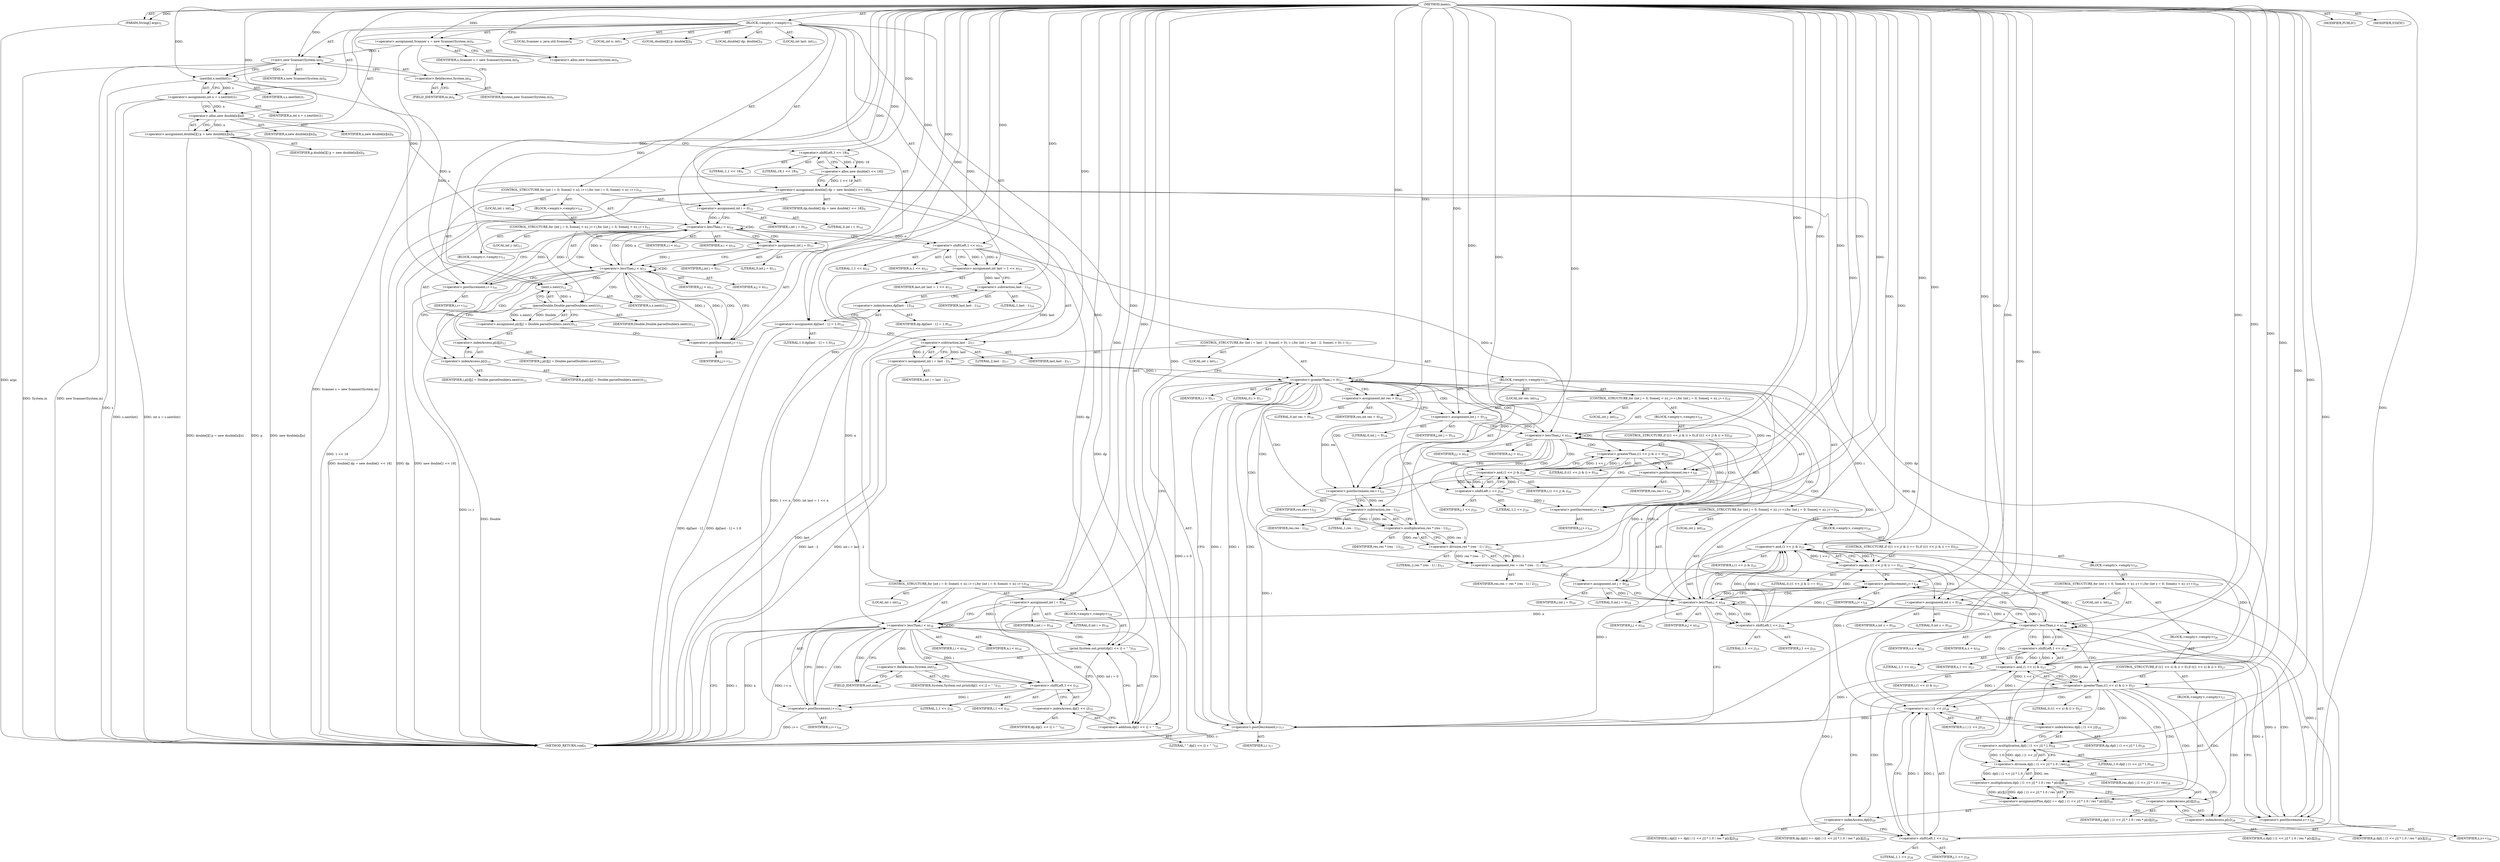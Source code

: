 digraph "main" {  
"19" [label = <(METHOD,main)<SUB>5</SUB>> ]
"20" [label = <(PARAM,String[] args)<SUB>5</SUB>> ]
"21" [label = <(BLOCK,&lt;empty&gt;,&lt;empty&gt;)<SUB>5</SUB>> ]
"4" [label = <(LOCAL,Scanner s: java.util.Scanner)<SUB>6</SUB>> ]
"22" [label = <(&lt;operator&gt;.assignment,Scanner s = new Scanner(System.in))<SUB>6</SUB>> ]
"23" [label = <(IDENTIFIER,s,Scanner s = new Scanner(System.in))<SUB>6</SUB>> ]
"24" [label = <(&lt;operator&gt;.alloc,new Scanner(System.in))<SUB>6</SUB>> ]
"25" [label = <(&lt;init&gt;,new Scanner(System.in))<SUB>6</SUB>> ]
"3" [label = <(IDENTIFIER,s,new Scanner(System.in))<SUB>6</SUB>> ]
"26" [label = <(&lt;operator&gt;.fieldAccess,System.in)<SUB>6</SUB>> ]
"27" [label = <(IDENTIFIER,System,new Scanner(System.in))<SUB>6</SUB>> ]
"28" [label = <(FIELD_IDENTIFIER,in,in)<SUB>6</SUB>> ]
"29" [label = <(LOCAL,int n: int)<SUB>7</SUB>> ]
"30" [label = <(&lt;operator&gt;.assignment,int n = s.nextInt())<SUB>7</SUB>> ]
"31" [label = <(IDENTIFIER,n,int n = s.nextInt())<SUB>7</SUB>> ]
"32" [label = <(nextInt,s.nextInt())<SUB>7</SUB>> ]
"33" [label = <(IDENTIFIER,s,s.nextInt())<SUB>7</SUB>> ]
"34" [label = <(LOCAL,double[][] p: double[][])<SUB>8</SUB>> ]
"35" [label = <(&lt;operator&gt;.assignment,double[][] p = new double[n][n])<SUB>8</SUB>> ]
"36" [label = <(IDENTIFIER,p,double[][] p = new double[n][n])<SUB>8</SUB>> ]
"37" [label = <(&lt;operator&gt;.alloc,new double[n][n])> ]
"38" [label = <(IDENTIFIER,n,new double[n][n])<SUB>8</SUB>> ]
"39" [label = <(IDENTIFIER,n,new double[n][n])<SUB>8</SUB>> ]
"40" [label = <(LOCAL,double[] dp: double[])<SUB>9</SUB>> ]
"41" [label = <(&lt;operator&gt;.assignment,double[] dp = new double[1 &lt;&lt; 18])<SUB>9</SUB>> ]
"42" [label = <(IDENTIFIER,dp,double[] dp = new double[1 &lt;&lt; 18])<SUB>9</SUB>> ]
"43" [label = <(&lt;operator&gt;.alloc,new double[1 &lt;&lt; 18])> ]
"44" [label = <(&lt;operator&gt;.shiftLeft,1 &lt;&lt; 18)<SUB>9</SUB>> ]
"45" [label = <(LITERAL,1,1 &lt;&lt; 18)<SUB>9</SUB>> ]
"46" [label = <(LITERAL,18,1 &lt;&lt; 18)<SUB>9</SUB>> ]
"47" [label = <(CONTROL_STRUCTURE,for (int i = 0; Some(i &lt; n); i++),for (int i = 0; Some(i &lt; n); i++))<SUB>10</SUB>> ]
"48" [label = <(LOCAL,int i: int)<SUB>10</SUB>> ]
"49" [label = <(&lt;operator&gt;.assignment,int i = 0)<SUB>10</SUB>> ]
"50" [label = <(IDENTIFIER,i,int i = 0)<SUB>10</SUB>> ]
"51" [label = <(LITERAL,0,int i = 0)<SUB>10</SUB>> ]
"52" [label = <(&lt;operator&gt;.lessThan,i &lt; n)<SUB>10</SUB>> ]
"53" [label = <(IDENTIFIER,i,i &lt; n)<SUB>10</SUB>> ]
"54" [label = <(IDENTIFIER,n,i &lt; n)<SUB>10</SUB>> ]
"55" [label = <(&lt;operator&gt;.postIncrement,i++)<SUB>10</SUB>> ]
"56" [label = <(IDENTIFIER,i,i++)<SUB>10</SUB>> ]
"57" [label = <(BLOCK,&lt;empty&gt;,&lt;empty&gt;)<SUB>10</SUB>> ]
"58" [label = <(CONTROL_STRUCTURE,for (int j = 0; Some(j &lt; n); j++),for (int j = 0; Some(j &lt; n); j++))<SUB>11</SUB>> ]
"59" [label = <(LOCAL,int j: int)<SUB>11</SUB>> ]
"60" [label = <(&lt;operator&gt;.assignment,int j = 0)<SUB>11</SUB>> ]
"61" [label = <(IDENTIFIER,j,int j = 0)<SUB>11</SUB>> ]
"62" [label = <(LITERAL,0,int j = 0)<SUB>11</SUB>> ]
"63" [label = <(&lt;operator&gt;.lessThan,j &lt; n)<SUB>11</SUB>> ]
"64" [label = <(IDENTIFIER,j,j &lt; n)<SUB>11</SUB>> ]
"65" [label = <(IDENTIFIER,n,j &lt; n)<SUB>11</SUB>> ]
"66" [label = <(&lt;operator&gt;.postIncrement,j++)<SUB>11</SUB>> ]
"67" [label = <(IDENTIFIER,j,j++)<SUB>11</SUB>> ]
"68" [label = <(BLOCK,&lt;empty&gt;,&lt;empty&gt;)<SUB>11</SUB>> ]
"69" [label = <(&lt;operator&gt;.assignment,p[i][j] = Double.parseDouble(s.next()))<SUB>12</SUB>> ]
"70" [label = <(&lt;operator&gt;.indexAccess,p[i][j])<SUB>12</SUB>> ]
"71" [label = <(&lt;operator&gt;.indexAccess,p[i])<SUB>12</SUB>> ]
"72" [label = <(IDENTIFIER,p,p[i][j] = Double.parseDouble(s.next()))<SUB>12</SUB>> ]
"73" [label = <(IDENTIFIER,i,p[i][j] = Double.parseDouble(s.next()))<SUB>12</SUB>> ]
"74" [label = <(IDENTIFIER,j,p[i][j] = Double.parseDouble(s.next()))<SUB>12</SUB>> ]
"75" [label = <(parseDouble,Double.parseDouble(s.next()))<SUB>12</SUB>> ]
"76" [label = <(IDENTIFIER,Double,Double.parseDouble(s.next()))<SUB>12</SUB>> ]
"77" [label = <(next,s.next())<SUB>12</SUB>> ]
"78" [label = <(IDENTIFIER,s,s.next())<SUB>12</SUB>> ]
"79" [label = <(LOCAL,int last: int)<SUB>15</SUB>> ]
"80" [label = <(&lt;operator&gt;.assignment,int last = 1 &lt;&lt; n)<SUB>15</SUB>> ]
"81" [label = <(IDENTIFIER,last,int last = 1 &lt;&lt; n)<SUB>15</SUB>> ]
"82" [label = <(&lt;operator&gt;.shiftLeft,1 &lt;&lt; n)<SUB>15</SUB>> ]
"83" [label = <(LITERAL,1,1 &lt;&lt; n)<SUB>15</SUB>> ]
"84" [label = <(IDENTIFIER,n,1 &lt;&lt; n)<SUB>15</SUB>> ]
"85" [label = <(&lt;operator&gt;.assignment,dp[last - 1] = 1.0)<SUB>16</SUB>> ]
"86" [label = <(&lt;operator&gt;.indexAccess,dp[last - 1])<SUB>16</SUB>> ]
"87" [label = <(IDENTIFIER,dp,dp[last - 1] = 1.0)<SUB>16</SUB>> ]
"88" [label = <(&lt;operator&gt;.subtraction,last - 1)<SUB>16</SUB>> ]
"89" [label = <(IDENTIFIER,last,last - 1)<SUB>16</SUB>> ]
"90" [label = <(LITERAL,1,last - 1)<SUB>16</SUB>> ]
"91" [label = <(LITERAL,1.0,dp[last - 1] = 1.0)<SUB>16</SUB>> ]
"92" [label = <(CONTROL_STRUCTURE,for (int i = last - 2; Some(i &gt; 0); i--),for (int i = last - 2; Some(i &gt; 0); i--))<SUB>17</SUB>> ]
"93" [label = <(LOCAL,int i: int)<SUB>17</SUB>> ]
"94" [label = <(&lt;operator&gt;.assignment,int i = last - 2)<SUB>17</SUB>> ]
"95" [label = <(IDENTIFIER,i,int i = last - 2)<SUB>17</SUB>> ]
"96" [label = <(&lt;operator&gt;.subtraction,last - 2)<SUB>17</SUB>> ]
"97" [label = <(IDENTIFIER,last,last - 2)<SUB>17</SUB>> ]
"98" [label = <(LITERAL,2,last - 2)<SUB>17</SUB>> ]
"99" [label = <(&lt;operator&gt;.greaterThan,i &gt; 0)<SUB>17</SUB>> ]
"100" [label = <(IDENTIFIER,i,i &gt; 0)<SUB>17</SUB>> ]
"101" [label = <(LITERAL,0,i &gt; 0)<SUB>17</SUB>> ]
"102" [label = <(&lt;operator&gt;.postDecrement,i--)<SUB>17</SUB>> ]
"103" [label = <(IDENTIFIER,i,i--)<SUB>17</SUB>> ]
"104" [label = <(BLOCK,&lt;empty&gt;,&lt;empty&gt;)<SUB>17</SUB>> ]
"105" [label = <(LOCAL,int res: int)<SUB>18</SUB>> ]
"106" [label = <(&lt;operator&gt;.assignment,int res = 0)<SUB>18</SUB>> ]
"107" [label = <(IDENTIFIER,res,int res = 0)<SUB>18</SUB>> ]
"108" [label = <(LITERAL,0,int res = 0)<SUB>18</SUB>> ]
"109" [label = <(CONTROL_STRUCTURE,for (int j = 0; Some(j &lt; n); j++),for (int j = 0; Some(j &lt; n); j++))<SUB>19</SUB>> ]
"110" [label = <(LOCAL,int j: int)<SUB>19</SUB>> ]
"111" [label = <(&lt;operator&gt;.assignment,int j = 0)<SUB>19</SUB>> ]
"112" [label = <(IDENTIFIER,j,int j = 0)<SUB>19</SUB>> ]
"113" [label = <(LITERAL,0,int j = 0)<SUB>19</SUB>> ]
"114" [label = <(&lt;operator&gt;.lessThan,j &lt; n)<SUB>19</SUB>> ]
"115" [label = <(IDENTIFIER,j,j &lt; n)<SUB>19</SUB>> ]
"116" [label = <(IDENTIFIER,n,j &lt; n)<SUB>19</SUB>> ]
"117" [label = <(&lt;operator&gt;.postIncrement,j++)<SUB>19</SUB>> ]
"118" [label = <(IDENTIFIER,j,j++)<SUB>19</SUB>> ]
"119" [label = <(BLOCK,&lt;empty&gt;,&lt;empty&gt;)<SUB>19</SUB>> ]
"120" [label = <(CONTROL_STRUCTURE,if (((1 &lt;&lt; j) &amp; i) &gt; 0),if (((1 &lt;&lt; j) &amp; i) &gt; 0))<SUB>20</SUB>> ]
"121" [label = <(&lt;operator&gt;.greaterThan,((1 &lt;&lt; j) &amp; i) &gt; 0)<SUB>20</SUB>> ]
"122" [label = <(&lt;operator&gt;.and,(1 &lt;&lt; j) &amp; i)<SUB>20</SUB>> ]
"123" [label = <(&lt;operator&gt;.shiftLeft,1 &lt;&lt; j)<SUB>20</SUB>> ]
"124" [label = <(LITERAL,1,1 &lt;&lt; j)<SUB>20</SUB>> ]
"125" [label = <(IDENTIFIER,j,1 &lt;&lt; j)<SUB>20</SUB>> ]
"126" [label = <(IDENTIFIER,i,(1 &lt;&lt; j) &amp; i)<SUB>20</SUB>> ]
"127" [label = <(LITERAL,0,((1 &lt;&lt; j) &amp; i) &gt; 0)<SUB>20</SUB>> ]
"128" [label = <(&lt;operator&gt;.postIncrement,res++)<SUB>20</SUB>> ]
"129" [label = <(IDENTIFIER,res,res++)<SUB>20</SUB>> ]
"130" [label = <(&lt;operator&gt;.postIncrement,res++)<SUB>22</SUB>> ]
"131" [label = <(IDENTIFIER,res,res++)<SUB>22</SUB>> ]
"132" [label = <(&lt;operator&gt;.assignment,res = res * (res - 1) / 2)<SUB>23</SUB>> ]
"133" [label = <(IDENTIFIER,res,res = res * (res - 1) / 2)<SUB>23</SUB>> ]
"134" [label = <(&lt;operator&gt;.division,res * (res - 1) / 2)<SUB>23</SUB>> ]
"135" [label = <(&lt;operator&gt;.multiplication,res * (res - 1))<SUB>23</SUB>> ]
"136" [label = <(IDENTIFIER,res,res * (res - 1))<SUB>23</SUB>> ]
"137" [label = <(&lt;operator&gt;.subtraction,res - 1)<SUB>23</SUB>> ]
"138" [label = <(IDENTIFIER,res,res - 1)<SUB>23</SUB>> ]
"139" [label = <(LITERAL,1,res - 1)<SUB>23</SUB>> ]
"140" [label = <(LITERAL,2,res * (res - 1) / 2)<SUB>23</SUB>> ]
"141" [label = <(CONTROL_STRUCTURE,for (int j = 0; Some(j &lt; n); j++),for (int j = 0; Some(j &lt; n); j++))<SUB>24</SUB>> ]
"142" [label = <(LOCAL,int j: int)<SUB>24</SUB>> ]
"143" [label = <(&lt;operator&gt;.assignment,int j = 0)<SUB>24</SUB>> ]
"144" [label = <(IDENTIFIER,j,int j = 0)<SUB>24</SUB>> ]
"145" [label = <(LITERAL,0,int j = 0)<SUB>24</SUB>> ]
"146" [label = <(&lt;operator&gt;.lessThan,j &lt; n)<SUB>24</SUB>> ]
"147" [label = <(IDENTIFIER,j,j &lt; n)<SUB>24</SUB>> ]
"148" [label = <(IDENTIFIER,n,j &lt; n)<SUB>24</SUB>> ]
"149" [label = <(&lt;operator&gt;.postIncrement,j++)<SUB>24</SUB>> ]
"150" [label = <(IDENTIFIER,j,j++)<SUB>24</SUB>> ]
"151" [label = <(BLOCK,&lt;empty&gt;,&lt;empty&gt;)<SUB>24</SUB>> ]
"152" [label = <(CONTROL_STRUCTURE,if (((1 &lt;&lt; j) &amp; i) == 0),if (((1 &lt;&lt; j) &amp; i) == 0))<SUB>25</SUB>> ]
"153" [label = <(&lt;operator&gt;.equals,((1 &lt;&lt; j) &amp; i) == 0)<SUB>25</SUB>> ]
"154" [label = <(&lt;operator&gt;.and,(1 &lt;&lt; j) &amp; i)<SUB>25</SUB>> ]
"155" [label = <(&lt;operator&gt;.shiftLeft,1 &lt;&lt; j)<SUB>25</SUB>> ]
"156" [label = <(LITERAL,1,1 &lt;&lt; j)<SUB>25</SUB>> ]
"157" [label = <(IDENTIFIER,j,1 &lt;&lt; j)<SUB>25</SUB>> ]
"158" [label = <(IDENTIFIER,i,(1 &lt;&lt; j) &amp; i)<SUB>25</SUB>> ]
"159" [label = <(LITERAL,0,((1 &lt;&lt; j) &amp; i) == 0)<SUB>25</SUB>> ]
"160" [label = <(BLOCK,&lt;empty&gt;,&lt;empty&gt;)<SUB>25</SUB>> ]
"161" [label = <(CONTROL_STRUCTURE,for (int z = 0; Some(z &lt; n); z++),for (int z = 0; Some(z &lt; n); z++))<SUB>26</SUB>> ]
"162" [label = <(LOCAL,int z: int)<SUB>26</SUB>> ]
"163" [label = <(&lt;operator&gt;.assignment,int z = 0)<SUB>26</SUB>> ]
"164" [label = <(IDENTIFIER,z,int z = 0)<SUB>26</SUB>> ]
"165" [label = <(LITERAL,0,int z = 0)<SUB>26</SUB>> ]
"166" [label = <(&lt;operator&gt;.lessThan,z &lt; n)<SUB>26</SUB>> ]
"167" [label = <(IDENTIFIER,z,z &lt; n)<SUB>26</SUB>> ]
"168" [label = <(IDENTIFIER,n,z &lt; n)<SUB>26</SUB>> ]
"169" [label = <(&lt;operator&gt;.postIncrement,z++)<SUB>26</SUB>> ]
"170" [label = <(IDENTIFIER,z,z++)<SUB>26</SUB>> ]
"171" [label = <(BLOCK,&lt;empty&gt;,&lt;empty&gt;)<SUB>26</SUB>> ]
"172" [label = <(CONTROL_STRUCTURE,if (((1 &lt;&lt; z) &amp; i) &gt; 0),if (((1 &lt;&lt; z) &amp; i) &gt; 0))<SUB>27</SUB>> ]
"173" [label = <(&lt;operator&gt;.greaterThan,((1 &lt;&lt; z) &amp; i) &gt; 0)<SUB>27</SUB>> ]
"174" [label = <(&lt;operator&gt;.and,(1 &lt;&lt; z) &amp; i)<SUB>27</SUB>> ]
"175" [label = <(&lt;operator&gt;.shiftLeft,1 &lt;&lt; z)<SUB>27</SUB>> ]
"176" [label = <(LITERAL,1,1 &lt;&lt; z)<SUB>27</SUB>> ]
"177" [label = <(IDENTIFIER,z,1 &lt;&lt; z)<SUB>27</SUB>> ]
"178" [label = <(IDENTIFIER,i,(1 &lt;&lt; z) &amp; i)<SUB>27</SUB>> ]
"179" [label = <(LITERAL,0,((1 &lt;&lt; z) &amp; i) &gt; 0)<SUB>27</SUB>> ]
"180" [label = <(BLOCK,&lt;empty&gt;,&lt;empty&gt;)<SUB>27</SUB>> ]
"181" [label = <(&lt;operator&gt;.assignmentPlus,dp[i] += dp[i | (1 &lt;&lt; j)] * 1.0 / res * p[z][j])<SUB>28</SUB>> ]
"182" [label = <(&lt;operator&gt;.indexAccess,dp[i])<SUB>28</SUB>> ]
"183" [label = <(IDENTIFIER,dp,dp[i] += dp[i | (1 &lt;&lt; j)] * 1.0 / res * p[z][j])<SUB>28</SUB>> ]
"184" [label = <(IDENTIFIER,i,dp[i] += dp[i | (1 &lt;&lt; j)] * 1.0 / res * p[z][j])<SUB>28</SUB>> ]
"185" [label = <(&lt;operator&gt;.multiplication,dp[i | (1 &lt;&lt; j)] * 1.0 / res * p[z][j])<SUB>28</SUB>> ]
"186" [label = <(&lt;operator&gt;.division,dp[i | (1 &lt;&lt; j)] * 1.0 / res)<SUB>28</SUB>> ]
"187" [label = <(&lt;operator&gt;.multiplication,dp[i | (1 &lt;&lt; j)] * 1.0)<SUB>28</SUB>> ]
"188" [label = <(&lt;operator&gt;.indexAccess,dp[i | (1 &lt;&lt; j)])<SUB>28</SUB>> ]
"189" [label = <(IDENTIFIER,dp,dp[i | (1 &lt;&lt; j)] * 1.0)<SUB>28</SUB>> ]
"190" [label = <(&lt;operator&gt;.or,i | (1 &lt;&lt; j))<SUB>28</SUB>> ]
"191" [label = <(IDENTIFIER,i,i | (1 &lt;&lt; j))<SUB>28</SUB>> ]
"192" [label = <(&lt;operator&gt;.shiftLeft,1 &lt;&lt; j)<SUB>28</SUB>> ]
"193" [label = <(LITERAL,1,1 &lt;&lt; j)<SUB>28</SUB>> ]
"194" [label = <(IDENTIFIER,j,1 &lt;&lt; j)<SUB>28</SUB>> ]
"195" [label = <(LITERAL,1.0,dp[i | (1 &lt;&lt; j)] * 1.0)<SUB>28</SUB>> ]
"196" [label = <(IDENTIFIER,res,dp[i | (1 &lt;&lt; j)] * 1.0 / res)<SUB>28</SUB>> ]
"197" [label = <(&lt;operator&gt;.indexAccess,p[z][j])<SUB>28</SUB>> ]
"198" [label = <(&lt;operator&gt;.indexAccess,p[z])<SUB>28</SUB>> ]
"199" [label = <(IDENTIFIER,p,dp[i | (1 &lt;&lt; j)] * 1.0 / res * p[z][j])<SUB>28</SUB>> ]
"200" [label = <(IDENTIFIER,z,dp[i | (1 &lt;&lt; j)] * 1.0 / res * p[z][j])<SUB>28</SUB>> ]
"201" [label = <(IDENTIFIER,j,dp[i | (1 &lt;&lt; j)] * 1.0 / res * p[z][j])<SUB>28</SUB>> ]
"202" [label = <(CONTROL_STRUCTURE,for (int i = 0; Some(i &lt; n); i++),for (int i = 0; Some(i &lt; n); i++))<SUB>34</SUB>> ]
"203" [label = <(LOCAL,int i: int)<SUB>34</SUB>> ]
"204" [label = <(&lt;operator&gt;.assignment,int i = 0)<SUB>34</SUB>> ]
"205" [label = <(IDENTIFIER,i,int i = 0)<SUB>34</SUB>> ]
"206" [label = <(LITERAL,0,int i = 0)<SUB>34</SUB>> ]
"207" [label = <(&lt;operator&gt;.lessThan,i &lt; n)<SUB>34</SUB>> ]
"208" [label = <(IDENTIFIER,i,i &lt; n)<SUB>34</SUB>> ]
"209" [label = <(IDENTIFIER,n,i &lt; n)<SUB>34</SUB>> ]
"210" [label = <(&lt;operator&gt;.postIncrement,i++)<SUB>34</SUB>> ]
"211" [label = <(IDENTIFIER,i,i++)<SUB>34</SUB>> ]
"212" [label = <(BLOCK,&lt;empty&gt;,&lt;empty&gt;)<SUB>34</SUB>> ]
"213" [label = <(print,System.out.print(dp[1 &lt;&lt; i] + &quot; &quot;))<SUB>35</SUB>> ]
"214" [label = <(&lt;operator&gt;.fieldAccess,System.out)<SUB>35</SUB>> ]
"215" [label = <(IDENTIFIER,System,System.out.print(dp[1 &lt;&lt; i] + &quot; &quot;))<SUB>35</SUB>> ]
"216" [label = <(FIELD_IDENTIFIER,out,out)<SUB>35</SUB>> ]
"217" [label = <(&lt;operator&gt;.addition,dp[1 &lt;&lt; i] + &quot; &quot;)<SUB>35</SUB>> ]
"218" [label = <(&lt;operator&gt;.indexAccess,dp[1 &lt;&lt; i])<SUB>35</SUB>> ]
"219" [label = <(IDENTIFIER,dp,dp[1 &lt;&lt; i] + &quot; &quot;)<SUB>35</SUB>> ]
"220" [label = <(&lt;operator&gt;.shiftLeft,1 &lt;&lt; i)<SUB>35</SUB>> ]
"221" [label = <(LITERAL,1,1 &lt;&lt; i)<SUB>35</SUB>> ]
"222" [label = <(IDENTIFIER,i,1 &lt;&lt; i)<SUB>35</SUB>> ]
"223" [label = <(LITERAL,&quot; &quot;,dp[1 &lt;&lt; i] + &quot; &quot;)<SUB>35</SUB>> ]
"224" [label = <(MODIFIER,PUBLIC)> ]
"225" [label = <(MODIFIER,STATIC)> ]
"226" [label = <(METHOD_RETURN,void)<SUB>5</SUB>> ]
  "19" -> "20"  [ label = "AST: "] 
  "19" -> "21"  [ label = "AST: "] 
  "19" -> "224"  [ label = "AST: "] 
  "19" -> "225"  [ label = "AST: "] 
  "19" -> "226"  [ label = "AST: "] 
  "21" -> "4"  [ label = "AST: "] 
  "21" -> "22"  [ label = "AST: "] 
  "21" -> "25"  [ label = "AST: "] 
  "21" -> "29"  [ label = "AST: "] 
  "21" -> "30"  [ label = "AST: "] 
  "21" -> "34"  [ label = "AST: "] 
  "21" -> "35"  [ label = "AST: "] 
  "21" -> "40"  [ label = "AST: "] 
  "21" -> "41"  [ label = "AST: "] 
  "21" -> "47"  [ label = "AST: "] 
  "21" -> "79"  [ label = "AST: "] 
  "21" -> "80"  [ label = "AST: "] 
  "21" -> "85"  [ label = "AST: "] 
  "21" -> "92"  [ label = "AST: "] 
  "21" -> "202"  [ label = "AST: "] 
  "22" -> "23"  [ label = "AST: "] 
  "22" -> "24"  [ label = "AST: "] 
  "25" -> "3"  [ label = "AST: "] 
  "25" -> "26"  [ label = "AST: "] 
  "26" -> "27"  [ label = "AST: "] 
  "26" -> "28"  [ label = "AST: "] 
  "30" -> "31"  [ label = "AST: "] 
  "30" -> "32"  [ label = "AST: "] 
  "32" -> "33"  [ label = "AST: "] 
  "35" -> "36"  [ label = "AST: "] 
  "35" -> "37"  [ label = "AST: "] 
  "37" -> "38"  [ label = "AST: "] 
  "37" -> "39"  [ label = "AST: "] 
  "41" -> "42"  [ label = "AST: "] 
  "41" -> "43"  [ label = "AST: "] 
  "43" -> "44"  [ label = "AST: "] 
  "44" -> "45"  [ label = "AST: "] 
  "44" -> "46"  [ label = "AST: "] 
  "47" -> "48"  [ label = "AST: "] 
  "47" -> "49"  [ label = "AST: "] 
  "47" -> "52"  [ label = "AST: "] 
  "47" -> "55"  [ label = "AST: "] 
  "47" -> "57"  [ label = "AST: "] 
  "49" -> "50"  [ label = "AST: "] 
  "49" -> "51"  [ label = "AST: "] 
  "52" -> "53"  [ label = "AST: "] 
  "52" -> "54"  [ label = "AST: "] 
  "55" -> "56"  [ label = "AST: "] 
  "57" -> "58"  [ label = "AST: "] 
  "58" -> "59"  [ label = "AST: "] 
  "58" -> "60"  [ label = "AST: "] 
  "58" -> "63"  [ label = "AST: "] 
  "58" -> "66"  [ label = "AST: "] 
  "58" -> "68"  [ label = "AST: "] 
  "60" -> "61"  [ label = "AST: "] 
  "60" -> "62"  [ label = "AST: "] 
  "63" -> "64"  [ label = "AST: "] 
  "63" -> "65"  [ label = "AST: "] 
  "66" -> "67"  [ label = "AST: "] 
  "68" -> "69"  [ label = "AST: "] 
  "69" -> "70"  [ label = "AST: "] 
  "69" -> "75"  [ label = "AST: "] 
  "70" -> "71"  [ label = "AST: "] 
  "70" -> "74"  [ label = "AST: "] 
  "71" -> "72"  [ label = "AST: "] 
  "71" -> "73"  [ label = "AST: "] 
  "75" -> "76"  [ label = "AST: "] 
  "75" -> "77"  [ label = "AST: "] 
  "77" -> "78"  [ label = "AST: "] 
  "80" -> "81"  [ label = "AST: "] 
  "80" -> "82"  [ label = "AST: "] 
  "82" -> "83"  [ label = "AST: "] 
  "82" -> "84"  [ label = "AST: "] 
  "85" -> "86"  [ label = "AST: "] 
  "85" -> "91"  [ label = "AST: "] 
  "86" -> "87"  [ label = "AST: "] 
  "86" -> "88"  [ label = "AST: "] 
  "88" -> "89"  [ label = "AST: "] 
  "88" -> "90"  [ label = "AST: "] 
  "92" -> "93"  [ label = "AST: "] 
  "92" -> "94"  [ label = "AST: "] 
  "92" -> "99"  [ label = "AST: "] 
  "92" -> "102"  [ label = "AST: "] 
  "92" -> "104"  [ label = "AST: "] 
  "94" -> "95"  [ label = "AST: "] 
  "94" -> "96"  [ label = "AST: "] 
  "96" -> "97"  [ label = "AST: "] 
  "96" -> "98"  [ label = "AST: "] 
  "99" -> "100"  [ label = "AST: "] 
  "99" -> "101"  [ label = "AST: "] 
  "102" -> "103"  [ label = "AST: "] 
  "104" -> "105"  [ label = "AST: "] 
  "104" -> "106"  [ label = "AST: "] 
  "104" -> "109"  [ label = "AST: "] 
  "104" -> "130"  [ label = "AST: "] 
  "104" -> "132"  [ label = "AST: "] 
  "104" -> "141"  [ label = "AST: "] 
  "106" -> "107"  [ label = "AST: "] 
  "106" -> "108"  [ label = "AST: "] 
  "109" -> "110"  [ label = "AST: "] 
  "109" -> "111"  [ label = "AST: "] 
  "109" -> "114"  [ label = "AST: "] 
  "109" -> "117"  [ label = "AST: "] 
  "109" -> "119"  [ label = "AST: "] 
  "111" -> "112"  [ label = "AST: "] 
  "111" -> "113"  [ label = "AST: "] 
  "114" -> "115"  [ label = "AST: "] 
  "114" -> "116"  [ label = "AST: "] 
  "117" -> "118"  [ label = "AST: "] 
  "119" -> "120"  [ label = "AST: "] 
  "120" -> "121"  [ label = "AST: "] 
  "120" -> "128"  [ label = "AST: "] 
  "121" -> "122"  [ label = "AST: "] 
  "121" -> "127"  [ label = "AST: "] 
  "122" -> "123"  [ label = "AST: "] 
  "122" -> "126"  [ label = "AST: "] 
  "123" -> "124"  [ label = "AST: "] 
  "123" -> "125"  [ label = "AST: "] 
  "128" -> "129"  [ label = "AST: "] 
  "130" -> "131"  [ label = "AST: "] 
  "132" -> "133"  [ label = "AST: "] 
  "132" -> "134"  [ label = "AST: "] 
  "134" -> "135"  [ label = "AST: "] 
  "134" -> "140"  [ label = "AST: "] 
  "135" -> "136"  [ label = "AST: "] 
  "135" -> "137"  [ label = "AST: "] 
  "137" -> "138"  [ label = "AST: "] 
  "137" -> "139"  [ label = "AST: "] 
  "141" -> "142"  [ label = "AST: "] 
  "141" -> "143"  [ label = "AST: "] 
  "141" -> "146"  [ label = "AST: "] 
  "141" -> "149"  [ label = "AST: "] 
  "141" -> "151"  [ label = "AST: "] 
  "143" -> "144"  [ label = "AST: "] 
  "143" -> "145"  [ label = "AST: "] 
  "146" -> "147"  [ label = "AST: "] 
  "146" -> "148"  [ label = "AST: "] 
  "149" -> "150"  [ label = "AST: "] 
  "151" -> "152"  [ label = "AST: "] 
  "152" -> "153"  [ label = "AST: "] 
  "152" -> "160"  [ label = "AST: "] 
  "153" -> "154"  [ label = "AST: "] 
  "153" -> "159"  [ label = "AST: "] 
  "154" -> "155"  [ label = "AST: "] 
  "154" -> "158"  [ label = "AST: "] 
  "155" -> "156"  [ label = "AST: "] 
  "155" -> "157"  [ label = "AST: "] 
  "160" -> "161"  [ label = "AST: "] 
  "161" -> "162"  [ label = "AST: "] 
  "161" -> "163"  [ label = "AST: "] 
  "161" -> "166"  [ label = "AST: "] 
  "161" -> "169"  [ label = "AST: "] 
  "161" -> "171"  [ label = "AST: "] 
  "163" -> "164"  [ label = "AST: "] 
  "163" -> "165"  [ label = "AST: "] 
  "166" -> "167"  [ label = "AST: "] 
  "166" -> "168"  [ label = "AST: "] 
  "169" -> "170"  [ label = "AST: "] 
  "171" -> "172"  [ label = "AST: "] 
  "172" -> "173"  [ label = "AST: "] 
  "172" -> "180"  [ label = "AST: "] 
  "173" -> "174"  [ label = "AST: "] 
  "173" -> "179"  [ label = "AST: "] 
  "174" -> "175"  [ label = "AST: "] 
  "174" -> "178"  [ label = "AST: "] 
  "175" -> "176"  [ label = "AST: "] 
  "175" -> "177"  [ label = "AST: "] 
  "180" -> "181"  [ label = "AST: "] 
  "181" -> "182"  [ label = "AST: "] 
  "181" -> "185"  [ label = "AST: "] 
  "182" -> "183"  [ label = "AST: "] 
  "182" -> "184"  [ label = "AST: "] 
  "185" -> "186"  [ label = "AST: "] 
  "185" -> "197"  [ label = "AST: "] 
  "186" -> "187"  [ label = "AST: "] 
  "186" -> "196"  [ label = "AST: "] 
  "187" -> "188"  [ label = "AST: "] 
  "187" -> "195"  [ label = "AST: "] 
  "188" -> "189"  [ label = "AST: "] 
  "188" -> "190"  [ label = "AST: "] 
  "190" -> "191"  [ label = "AST: "] 
  "190" -> "192"  [ label = "AST: "] 
  "192" -> "193"  [ label = "AST: "] 
  "192" -> "194"  [ label = "AST: "] 
  "197" -> "198"  [ label = "AST: "] 
  "197" -> "201"  [ label = "AST: "] 
  "198" -> "199"  [ label = "AST: "] 
  "198" -> "200"  [ label = "AST: "] 
  "202" -> "203"  [ label = "AST: "] 
  "202" -> "204"  [ label = "AST: "] 
  "202" -> "207"  [ label = "AST: "] 
  "202" -> "210"  [ label = "AST: "] 
  "202" -> "212"  [ label = "AST: "] 
  "204" -> "205"  [ label = "AST: "] 
  "204" -> "206"  [ label = "AST: "] 
  "207" -> "208"  [ label = "AST: "] 
  "207" -> "209"  [ label = "AST: "] 
  "210" -> "211"  [ label = "AST: "] 
  "212" -> "213"  [ label = "AST: "] 
  "213" -> "214"  [ label = "AST: "] 
  "213" -> "217"  [ label = "AST: "] 
  "214" -> "215"  [ label = "AST: "] 
  "214" -> "216"  [ label = "AST: "] 
  "217" -> "218"  [ label = "AST: "] 
  "217" -> "223"  [ label = "AST: "] 
  "218" -> "219"  [ label = "AST: "] 
  "218" -> "220"  [ label = "AST: "] 
  "220" -> "221"  [ label = "AST: "] 
  "220" -> "222"  [ label = "AST: "] 
  "22" -> "28"  [ label = "CFG: "] 
  "25" -> "32"  [ label = "CFG: "] 
  "30" -> "37"  [ label = "CFG: "] 
  "35" -> "44"  [ label = "CFG: "] 
  "41" -> "49"  [ label = "CFG: "] 
  "80" -> "88"  [ label = "CFG: "] 
  "85" -> "96"  [ label = "CFG: "] 
  "24" -> "22"  [ label = "CFG: "] 
  "26" -> "25"  [ label = "CFG: "] 
  "32" -> "30"  [ label = "CFG: "] 
  "37" -> "35"  [ label = "CFG: "] 
  "43" -> "41"  [ label = "CFG: "] 
  "49" -> "52"  [ label = "CFG: "] 
  "52" -> "60"  [ label = "CFG: "] 
  "52" -> "82"  [ label = "CFG: "] 
  "55" -> "52"  [ label = "CFG: "] 
  "82" -> "80"  [ label = "CFG: "] 
  "86" -> "85"  [ label = "CFG: "] 
  "94" -> "99"  [ label = "CFG: "] 
  "99" -> "106"  [ label = "CFG: "] 
  "99" -> "204"  [ label = "CFG: "] 
  "102" -> "99"  [ label = "CFG: "] 
  "204" -> "207"  [ label = "CFG: "] 
  "207" -> "226"  [ label = "CFG: "] 
  "207" -> "216"  [ label = "CFG: "] 
  "210" -> "207"  [ label = "CFG: "] 
  "28" -> "26"  [ label = "CFG: "] 
  "44" -> "43"  [ label = "CFG: "] 
  "88" -> "86"  [ label = "CFG: "] 
  "96" -> "94"  [ label = "CFG: "] 
  "106" -> "111"  [ label = "CFG: "] 
  "130" -> "137"  [ label = "CFG: "] 
  "132" -> "143"  [ label = "CFG: "] 
  "213" -> "210"  [ label = "CFG: "] 
  "60" -> "63"  [ label = "CFG: "] 
  "63" -> "71"  [ label = "CFG: "] 
  "63" -> "55"  [ label = "CFG: "] 
  "66" -> "63"  [ label = "CFG: "] 
  "111" -> "114"  [ label = "CFG: "] 
  "114" -> "123"  [ label = "CFG: "] 
  "114" -> "130"  [ label = "CFG: "] 
  "117" -> "114"  [ label = "CFG: "] 
  "134" -> "132"  [ label = "CFG: "] 
  "143" -> "146"  [ label = "CFG: "] 
  "146" -> "155"  [ label = "CFG: "] 
  "146" -> "102"  [ label = "CFG: "] 
  "149" -> "146"  [ label = "CFG: "] 
  "214" -> "220"  [ label = "CFG: "] 
  "217" -> "213"  [ label = "CFG: "] 
  "69" -> "66"  [ label = "CFG: "] 
  "135" -> "134"  [ label = "CFG: "] 
  "216" -> "214"  [ label = "CFG: "] 
  "218" -> "217"  [ label = "CFG: "] 
  "70" -> "77"  [ label = "CFG: "] 
  "75" -> "69"  [ label = "CFG: "] 
  "121" -> "128"  [ label = "CFG: "] 
  "121" -> "117"  [ label = "CFG: "] 
  "128" -> "117"  [ label = "CFG: "] 
  "137" -> "135"  [ label = "CFG: "] 
  "153" -> "163"  [ label = "CFG: "] 
  "153" -> "149"  [ label = "CFG: "] 
  "220" -> "218"  [ label = "CFG: "] 
  "71" -> "70"  [ label = "CFG: "] 
  "77" -> "75"  [ label = "CFG: "] 
  "122" -> "121"  [ label = "CFG: "] 
  "154" -> "153"  [ label = "CFG: "] 
  "123" -> "122"  [ label = "CFG: "] 
  "155" -> "154"  [ label = "CFG: "] 
  "163" -> "166"  [ label = "CFG: "] 
  "166" -> "175"  [ label = "CFG: "] 
  "166" -> "149"  [ label = "CFG: "] 
  "169" -> "166"  [ label = "CFG: "] 
  "173" -> "182"  [ label = "CFG: "] 
  "173" -> "169"  [ label = "CFG: "] 
  "174" -> "173"  [ label = "CFG: "] 
  "181" -> "169"  [ label = "CFG: "] 
  "175" -> "174"  [ label = "CFG: "] 
  "182" -> "192"  [ label = "CFG: "] 
  "185" -> "181"  [ label = "CFG: "] 
  "186" -> "198"  [ label = "CFG: "] 
  "197" -> "185"  [ label = "CFG: "] 
  "187" -> "186"  [ label = "CFG: "] 
  "198" -> "197"  [ label = "CFG: "] 
  "188" -> "187"  [ label = "CFG: "] 
  "190" -> "188"  [ label = "CFG: "] 
  "192" -> "190"  [ label = "CFG: "] 
  "19" -> "24"  [ label = "CFG: "] 
  "20" -> "226"  [ label = "DDG: args"] 
  "22" -> "226"  [ label = "DDG: Scanner s = new Scanner(System.in)"] 
  "25" -> "226"  [ label = "DDG: System.in"] 
  "25" -> "226"  [ label = "DDG: new Scanner(System.in)"] 
  "32" -> "226"  [ label = "DDG: s"] 
  "30" -> "226"  [ label = "DDG: s.nextInt()"] 
  "30" -> "226"  [ label = "DDG: int n = s.nextInt()"] 
  "35" -> "226"  [ label = "DDG: p"] 
  "35" -> "226"  [ label = "DDG: new double[n][n]"] 
  "35" -> "226"  [ label = "DDG: double[][] p = new double[n][n]"] 
  "41" -> "226"  [ label = "DDG: dp"] 
  "43" -> "226"  [ label = "DDG: 1 &lt;&lt; 18"] 
  "41" -> "226"  [ label = "DDG: new double[1 &lt;&lt; 18]"] 
  "41" -> "226"  [ label = "DDG: double[] dp = new double[1 &lt;&lt; 18]"] 
  "80" -> "226"  [ label = "DDG: 1 &lt;&lt; n"] 
  "80" -> "226"  [ label = "DDG: int last = 1 &lt;&lt; n"] 
  "85" -> "226"  [ label = "DDG: dp[last - 1]"] 
  "85" -> "226"  [ label = "DDG: dp[last - 1] = 1.0"] 
  "96" -> "226"  [ label = "DDG: last"] 
  "94" -> "226"  [ label = "DDG: last - 2"] 
  "94" -> "226"  [ label = "DDG: int i = last - 2"] 
  "99" -> "226"  [ label = "DDG: i &gt; 0"] 
  "204" -> "226"  [ label = "DDG: int i = 0"] 
  "207" -> "226"  [ label = "DDG: i"] 
  "207" -> "226"  [ label = "DDG: n"] 
  "207" -> "226"  [ label = "DDG: i &lt; n"] 
  "210" -> "226"  [ label = "DDG: i++"] 
  "102" -> "226"  [ label = "DDG: i--"] 
  "55" -> "226"  [ label = "DDG: i++"] 
  "75" -> "226"  [ label = "DDG: Double"] 
  "19" -> "20"  [ label = "DDG: "] 
  "19" -> "22"  [ label = "DDG: "] 
  "32" -> "30"  [ label = "DDG: s"] 
  "37" -> "35"  [ label = "DDG: n"] 
  "43" -> "41"  [ label = "DDG: 1 &lt;&lt; 18"] 
  "82" -> "80"  [ label = "DDG: 1"] 
  "82" -> "80"  [ label = "DDG: n"] 
  "19" -> "85"  [ label = "DDG: "] 
  "22" -> "25"  [ label = "DDG: s"] 
  "19" -> "25"  [ label = "DDG: "] 
  "19" -> "49"  [ label = "DDG: "] 
  "96" -> "94"  [ label = "DDG: last"] 
  "96" -> "94"  [ label = "DDG: 2"] 
  "19" -> "204"  [ label = "DDG: "] 
  "25" -> "32"  [ label = "DDG: s"] 
  "19" -> "32"  [ label = "DDG: "] 
  "30" -> "37"  [ label = "DDG: n"] 
  "19" -> "37"  [ label = "DDG: "] 
  "44" -> "43"  [ label = "DDG: 1"] 
  "44" -> "43"  [ label = "DDG: 18"] 
  "49" -> "52"  [ label = "DDG: i"] 
  "55" -> "52"  [ label = "DDG: i"] 
  "19" -> "52"  [ label = "DDG: "] 
  "37" -> "52"  [ label = "DDG: n"] 
  "63" -> "52"  [ label = "DDG: n"] 
  "52" -> "55"  [ label = "DDG: i"] 
  "19" -> "55"  [ label = "DDG: "] 
  "19" -> "82"  [ label = "DDG: "] 
  "52" -> "82"  [ label = "DDG: n"] 
  "94" -> "99"  [ label = "DDG: i"] 
  "102" -> "99"  [ label = "DDG: i"] 
  "19" -> "99"  [ label = "DDG: "] 
  "99" -> "102"  [ label = "DDG: i"] 
  "154" -> "102"  [ label = "DDG: i"] 
  "174" -> "102"  [ label = "DDG: i"] 
  "190" -> "102"  [ label = "DDG: i"] 
  "122" -> "102"  [ label = "DDG: i"] 
  "19" -> "102"  [ label = "DDG: "] 
  "19" -> "106"  [ label = "DDG: "] 
  "134" -> "132"  [ label = "DDG: res * (res - 1)"] 
  "134" -> "132"  [ label = "DDG: 2"] 
  "204" -> "207"  [ label = "DDG: i"] 
  "210" -> "207"  [ label = "DDG: i"] 
  "19" -> "207"  [ label = "DDG: "] 
  "82" -> "207"  [ label = "DDG: n"] 
  "146" -> "207"  [ label = "DDG: n"] 
  "220" -> "210"  [ label = "DDG: i"] 
  "19" -> "210"  [ label = "DDG: "] 
  "19" -> "44"  [ label = "DDG: "] 
  "19" -> "60"  [ label = "DDG: "] 
  "80" -> "88"  [ label = "DDG: last"] 
  "19" -> "88"  [ label = "DDG: "] 
  "88" -> "96"  [ label = "DDG: last"] 
  "19" -> "96"  [ label = "DDG: "] 
  "19" -> "111"  [ label = "DDG: "] 
  "106" -> "130"  [ label = "DDG: res"] 
  "128" -> "130"  [ label = "DDG: res"] 
  "19" -> "130"  [ label = "DDG: "] 
  "19" -> "143"  [ label = "DDG: "] 
  "41" -> "213"  [ label = "DDG: dp"] 
  "19" -> "213"  [ label = "DDG: "] 
  "60" -> "63"  [ label = "DDG: j"] 
  "66" -> "63"  [ label = "DDG: j"] 
  "19" -> "63"  [ label = "DDG: "] 
  "52" -> "63"  [ label = "DDG: n"] 
  "63" -> "66"  [ label = "DDG: j"] 
  "19" -> "66"  [ label = "DDG: "] 
  "75" -> "69"  [ label = "DDG: Double"] 
  "75" -> "69"  [ label = "DDG: s.next()"] 
  "111" -> "114"  [ label = "DDG: j"] 
  "117" -> "114"  [ label = "DDG: j"] 
  "19" -> "114"  [ label = "DDG: "] 
  "82" -> "114"  [ label = "DDG: n"] 
  "146" -> "114"  [ label = "DDG: n"] 
  "123" -> "117"  [ label = "DDG: j"] 
  "19" -> "117"  [ label = "DDG: "] 
  "135" -> "134"  [ label = "DDG: res"] 
  "135" -> "134"  [ label = "DDG: res - 1"] 
  "19" -> "134"  [ label = "DDG: "] 
  "143" -> "146"  [ label = "DDG: j"] 
  "149" -> "146"  [ label = "DDG: j"] 
  "19" -> "146"  [ label = "DDG: "] 
  "114" -> "146"  [ label = "DDG: n"] 
  "166" -> "146"  [ label = "DDG: n"] 
  "155" -> "149"  [ label = "DDG: j"] 
  "192" -> "149"  [ label = "DDG: j"] 
  "19" -> "149"  [ label = "DDG: "] 
  "41" -> "217"  [ label = "DDG: dp"] 
  "19" -> "217"  [ label = "DDG: "] 
  "137" -> "135"  [ label = "DDG: res"] 
  "19" -> "135"  [ label = "DDG: "] 
  "137" -> "135"  [ label = "DDG: 1"] 
  "19" -> "75"  [ label = "DDG: "] 
  "77" -> "75"  [ label = "DDG: s"] 
  "122" -> "121"  [ label = "DDG: 1 &lt;&lt; j"] 
  "122" -> "121"  [ label = "DDG: i"] 
  "19" -> "121"  [ label = "DDG: "] 
  "106" -> "128"  [ label = "DDG: res"] 
  "19" -> "128"  [ label = "DDG: "] 
  "130" -> "137"  [ label = "DDG: res"] 
  "19" -> "137"  [ label = "DDG: "] 
  "154" -> "153"  [ label = "DDG: 1 &lt;&lt; j"] 
  "154" -> "153"  [ label = "DDG: i"] 
  "19" -> "153"  [ label = "DDG: "] 
  "19" -> "220"  [ label = "DDG: "] 
  "207" -> "220"  [ label = "DDG: i"] 
  "32" -> "77"  [ label = "DDG: s"] 
  "19" -> "77"  [ label = "DDG: "] 
  "123" -> "122"  [ label = "DDG: 1"] 
  "123" -> "122"  [ label = "DDG: j"] 
  "99" -> "122"  [ label = "DDG: i"] 
  "19" -> "122"  [ label = "DDG: "] 
  "155" -> "154"  [ label = "DDG: 1"] 
  "155" -> "154"  [ label = "DDG: j"] 
  "99" -> "154"  [ label = "DDG: i"] 
  "174" -> "154"  [ label = "DDG: i"] 
  "190" -> "154"  [ label = "DDG: i"] 
  "122" -> "154"  [ label = "DDG: i"] 
  "19" -> "154"  [ label = "DDG: "] 
  "19" -> "163"  [ label = "DDG: "] 
  "19" -> "123"  [ label = "DDG: "] 
  "114" -> "123"  [ label = "DDG: j"] 
  "19" -> "155"  [ label = "DDG: "] 
  "146" -> "155"  [ label = "DDG: j"] 
  "163" -> "166"  [ label = "DDG: z"] 
  "169" -> "166"  [ label = "DDG: z"] 
  "19" -> "166"  [ label = "DDG: "] 
  "146" -> "166"  [ label = "DDG: n"] 
  "175" -> "169"  [ label = "DDG: z"] 
  "19" -> "169"  [ label = "DDG: "] 
  "174" -> "173"  [ label = "DDG: 1 &lt;&lt; z"] 
  "174" -> "173"  [ label = "DDG: i"] 
  "19" -> "173"  [ label = "DDG: "] 
  "185" -> "181"  [ label = "DDG: dp[i | (1 &lt;&lt; j)] * 1.0 / res"] 
  "185" -> "181"  [ label = "DDG: p[z][j]"] 
  "175" -> "174"  [ label = "DDG: 1"] 
  "175" -> "174"  [ label = "DDG: z"] 
  "154" -> "174"  [ label = "DDG: i"] 
  "190" -> "174"  [ label = "DDG: i"] 
  "19" -> "174"  [ label = "DDG: "] 
  "41" -> "181"  [ label = "DDG: dp"] 
  "19" -> "175"  [ label = "DDG: "] 
  "166" -> "175"  [ label = "DDG: z"] 
  "186" -> "185"  [ label = "DDG: dp[i | (1 &lt;&lt; j)] * 1.0"] 
  "186" -> "185"  [ label = "DDG: res"] 
  "187" -> "186"  [ label = "DDG: dp[i | (1 &lt;&lt; j)]"] 
  "187" -> "186"  [ label = "DDG: 1.0"] 
  "132" -> "186"  [ label = "DDG: res"] 
  "19" -> "186"  [ label = "DDG: "] 
  "41" -> "187"  [ label = "DDG: dp"] 
  "19" -> "187"  [ label = "DDG: "] 
  "174" -> "190"  [ label = "DDG: i"] 
  "19" -> "190"  [ label = "DDG: "] 
  "192" -> "190"  [ label = "DDG: 1"] 
  "192" -> "190"  [ label = "DDG: j"] 
  "19" -> "192"  [ label = "DDG: "] 
  "155" -> "192"  [ label = "DDG: j"] 
  "52" -> "60"  [ label = "CDG: "] 
  "52" -> "52"  [ label = "CDG: "] 
  "52" -> "63"  [ label = "CDG: "] 
  "52" -> "55"  [ label = "CDG: "] 
  "99" -> "146"  [ label = "CDG: "] 
  "99" -> "102"  [ label = "CDG: "] 
  "99" -> "114"  [ label = "CDG: "] 
  "99" -> "132"  [ label = "CDG: "] 
  "99" -> "134"  [ label = "CDG: "] 
  "99" -> "137"  [ label = "CDG: "] 
  "99" -> "130"  [ label = "CDG: "] 
  "99" -> "111"  [ label = "CDG: "] 
  "99" -> "99"  [ label = "CDG: "] 
  "99" -> "106"  [ label = "CDG: "] 
  "99" -> "143"  [ label = "CDG: "] 
  "99" -> "135"  [ label = "CDG: "] 
  "207" -> "214"  [ label = "CDG: "] 
  "207" -> "213"  [ label = "CDG: "] 
  "207" -> "207"  [ label = "CDG: "] 
  "207" -> "210"  [ label = "CDG: "] 
  "207" -> "217"  [ label = "CDG: "] 
  "207" -> "220"  [ label = "CDG: "] 
  "207" -> "216"  [ label = "CDG: "] 
  "207" -> "218"  [ label = "CDG: "] 
  "63" -> "77"  [ label = "CDG: "] 
  "63" -> "75"  [ label = "CDG: "] 
  "63" -> "69"  [ label = "CDG: "] 
  "63" -> "70"  [ label = "CDG: "] 
  "63" -> "66"  [ label = "CDG: "] 
  "63" -> "71"  [ label = "CDG: "] 
  "63" -> "63"  [ label = "CDG: "] 
  "114" -> "114"  [ label = "CDG: "] 
  "114" -> "121"  [ label = "CDG: "] 
  "114" -> "122"  [ label = "CDG: "] 
  "114" -> "123"  [ label = "CDG: "] 
  "114" -> "117"  [ label = "CDG: "] 
  "146" -> "154"  [ label = "CDG: "] 
  "146" -> "146"  [ label = "CDG: "] 
  "146" -> "149"  [ label = "CDG: "] 
  "146" -> "153"  [ label = "CDG: "] 
  "146" -> "155"  [ label = "CDG: "] 
  "121" -> "128"  [ label = "CDG: "] 
  "153" -> "163"  [ label = "CDG: "] 
  "153" -> "166"  [ label = "CDG: "] 
  "166" -> "169"  [ label = "CDG: "] 
  "166" -> "173"  [ label = "CDG: "] 
  "166" -> "174"  [ label = "CDG: "] 
  "166" -> "166"  [ label = "CDG: "] 
  "166" -> "175"  [ label = "CDG: "] 
  "173" -> "188"  [ label = "CDG: "] 
  "173" -> "192"  [ label = "CDG: "] 
  "173" -> "185"  [ label = "CDG: "] 
  "173" -> "197"  [ label = "CDG: "] 
  "173" -> "198"  [ label = "CDG: "] 
  "173" -> "181"  [ label = "CDG: "] 
  "173" -> "187"  [ label = "CDG: "] 
  "173" -> "190"  [ label = "CDG: "] 
  "173" -> "182"  [ label = "CDG: "] 
  "173" -> "186"  [ label = "CDG: "] 
}
